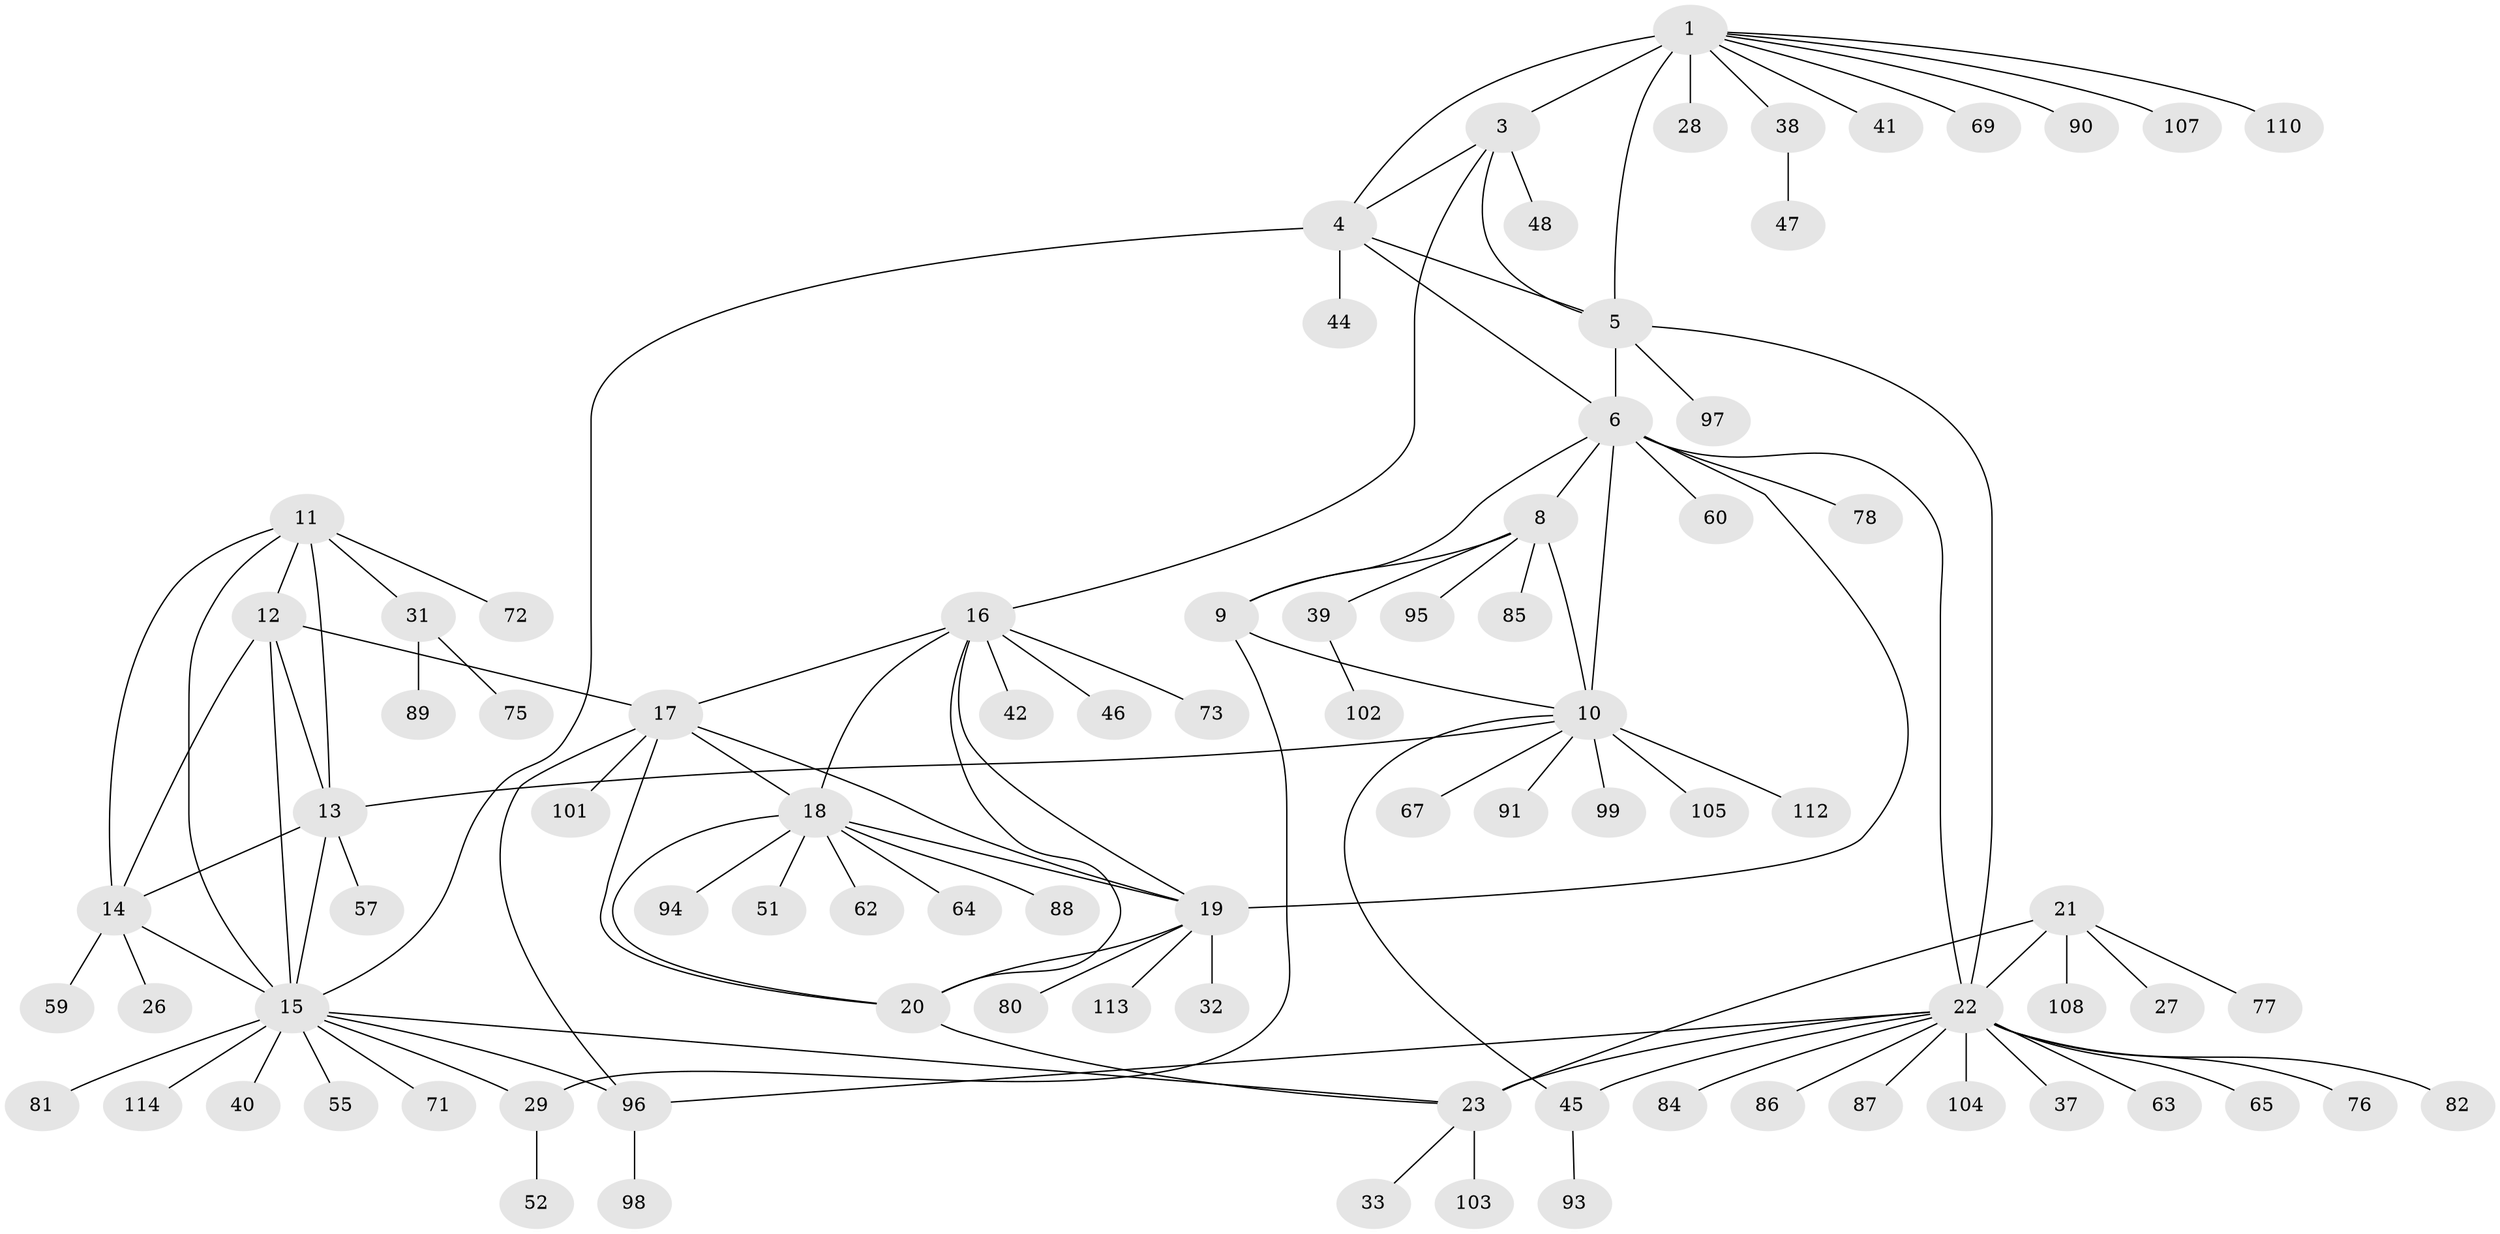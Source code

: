 // original degree distribution, {6: 0.017543859649122806, 9: 0.02631578947368421, 7: 0.06140350877192982, 8: 0.043859649122807015, 5: 0.02631578947368421, 12: 0.017543859649122806, 14: 0.008771929824561403, 10: 0.008771929824561403, 4: 0.02631578947368421, 1: 0.631578947368421, 3: 0.02631578947368421, 2: 0.10526315789473684}
// Generated by graph-tools (version 1.1) at 2025/42/03/06/25 10:42:09]
// undirected, 87 vertices, 116 edges
graph export_dot {
graph [start="1"]
  node [color=gray90,style=filled];
  1 [super="+2"];
  3 [super="+36"];
  4 [super="+92"];
  5 [super="+83"];
  6 [super="+7"];
  8 [super="+58"];
  9;
  10 [super="+74"];
  11 [super="+54"];
  12;
  13 [super="+61"];
  14 [super="+109"];
  15 [super="+34"];
  16 [super="+70"];
  17 [super="+111"];
  18 [super="+50"];
  19 [super="+30"];
  20;
  21 [super="+25"];
  22 [super="+24"];
  23 [super="+35"];
  26;
  27;
  28;
  29 [super="+66"];
  31 [super="+43"];
  32 [super="+49"];
  33;
  37;
  38 [super="+79"];
  39 [super="+53"];
  40;
  41;
  42;
  44;
  45 [super="+56"];
  46;
  47;
  48;
  51;
  52 [super="+68"];
  55;
  57;
  59 [super="+100"];
  60;
  62;
  63;
  64;
  65;
  67;
  69;
  71;
  72 [super="+106"];
  73;
  75;
  76;
  77;
  78;
  80;
  81;
  82;
  84;
  85;
  86;
  87;
  88;
  89;
  90;
  91;
  93;
  94;
  95;
  96;
  97;
  98;
  99;
  101;
  102;
  103;
  104;
  105;
  107;
  108;
  110;
  112;
  113;
  114;
  1 -- 3 [weight=2];
  1 -- 4 [weight=2];
  1 -- 5 [weight=2];
  1 -- 38;
  1 -- 41;
  1 -- 69;
  1 -- 107;
  1 -- 110;
  1 -- 90;
  1 -- 28;
  3 -- 4;
  3 -- 5;
  3 -- 16;
  3 -- 48;
  4 -- 5;
  4 -- 15;
  4 -- 44;
  4 -- 6;
  5 -- 6;
  5 -- 22;
  5 -- 97;
  6 -- 8 [weight=2];
  6 -- 9 [weight=2];
  6 -- 10 [weight=2];
  6 -- 19;
  6 -- 78;
  6 -- 22;
  6 -- 60;
  8 -- 9;
  8 -- 10;
  8 -- 39;
  8 -- 85;
  8 -- 95;
  9 -- 10;
  9 -- 29;
  10 -- 13;
  10 -- 45;
  10 -- 67;
  10 -- 91;
  10 -- 99;
  10 -- 105;
  10 -- 112;
  11 -- 12;
  11 -- 13;
  11 -- 14;
  11 -- 15;
  11 -- 31;
  11 -- 72;
  12 -- 13;
  12 -- 14;
  12 -- 15;
  12 -- 17;
  13 -- 14;
  13 -- 15;
  13 -- 57;
  14 -- 15;
  14 -- 26;
  14 -- 59;
  15 -- 23;
  15 -- 40;
  15 -- 55;
  15 -- 71;
  15 -- 81;
  15 -- 96;
  15 -- 114;
  15 -- 29;
  16 -- 17;
  16 -- 18;
  16 -- 19;
  16 -- 20;
  16 -- 42;
  16 -- 46;
  16 -- 73;
  17 -- 18;
  17 -- 19;
  17 -- 20;
  17 -- 101;
  17 -- 96;
  18 -- 19;
  18 -- 20;
  18 -- 51;
  18 -- 62;
  18 -- 64;
  18 -- 88;
  18 -- 94;
  19 -- 20;
  19 -- 32;
  19 -- 80;
  19 -- 113;
  20 -- 23;
  21 -- 22 [weight=4];
  21 -- 23 [weight=2];
  21 -- 27;
  21 -- 108;
  21 -- 77;
  22 -- 23 [weight=2];
  22 -- 37;
  22 -- 65;
  22 -- 76;
  22 -- 84;
  22 -- 104;
  22 -- 96;
  22 -- 82;
  22 -- 86;
  22 -- 87;
  22 -- 63;
  22 -- 45;
  23 -- 33;
  23 -- 103;
  29 -- 52;
  31 -- 75;
  31 -- 89;
  38 -- 47;
  39 -- 102;
  45 -- 93;
  96 -- 98;
}
